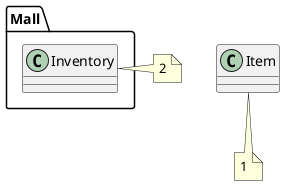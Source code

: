 {
  "sha1": "3obz9bvwixdjd3om5cu167ruaedvvab",
  "insertion": {
    "when": "2024-05-30T20:48:20.318Z",
    "user": "plantuml@gmail.com"
  }
}
@startuml
set separator none

package Mall {
  class Inventory
}

class Item {
}

note bottom: 1

class Inventory {
}

note right: 2 

@enduml
